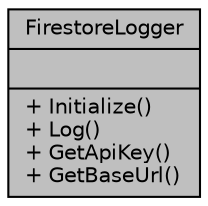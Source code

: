 digraph "FirestoreLogger"
{
 // LATEX_PDF_SIZE
  edge [fontname="Helvetica",fontsize="10",labelfontname="Helvetica",labelfontsize="10"];
  node [fontname="Helvetica",fontsize="10",shape=record];
  Node1 [label="{FirestoreLogger\n||+ Initialize()\l+ Log()\l+ GetApiKey()\l+ GetBaseUrl()\l}",height=0.2,width=0.4,color="black", fillcolor="grey75", style="filled", fontcolor="black",tooltip="Logger class for sending logs to Google Firestore."];
}
